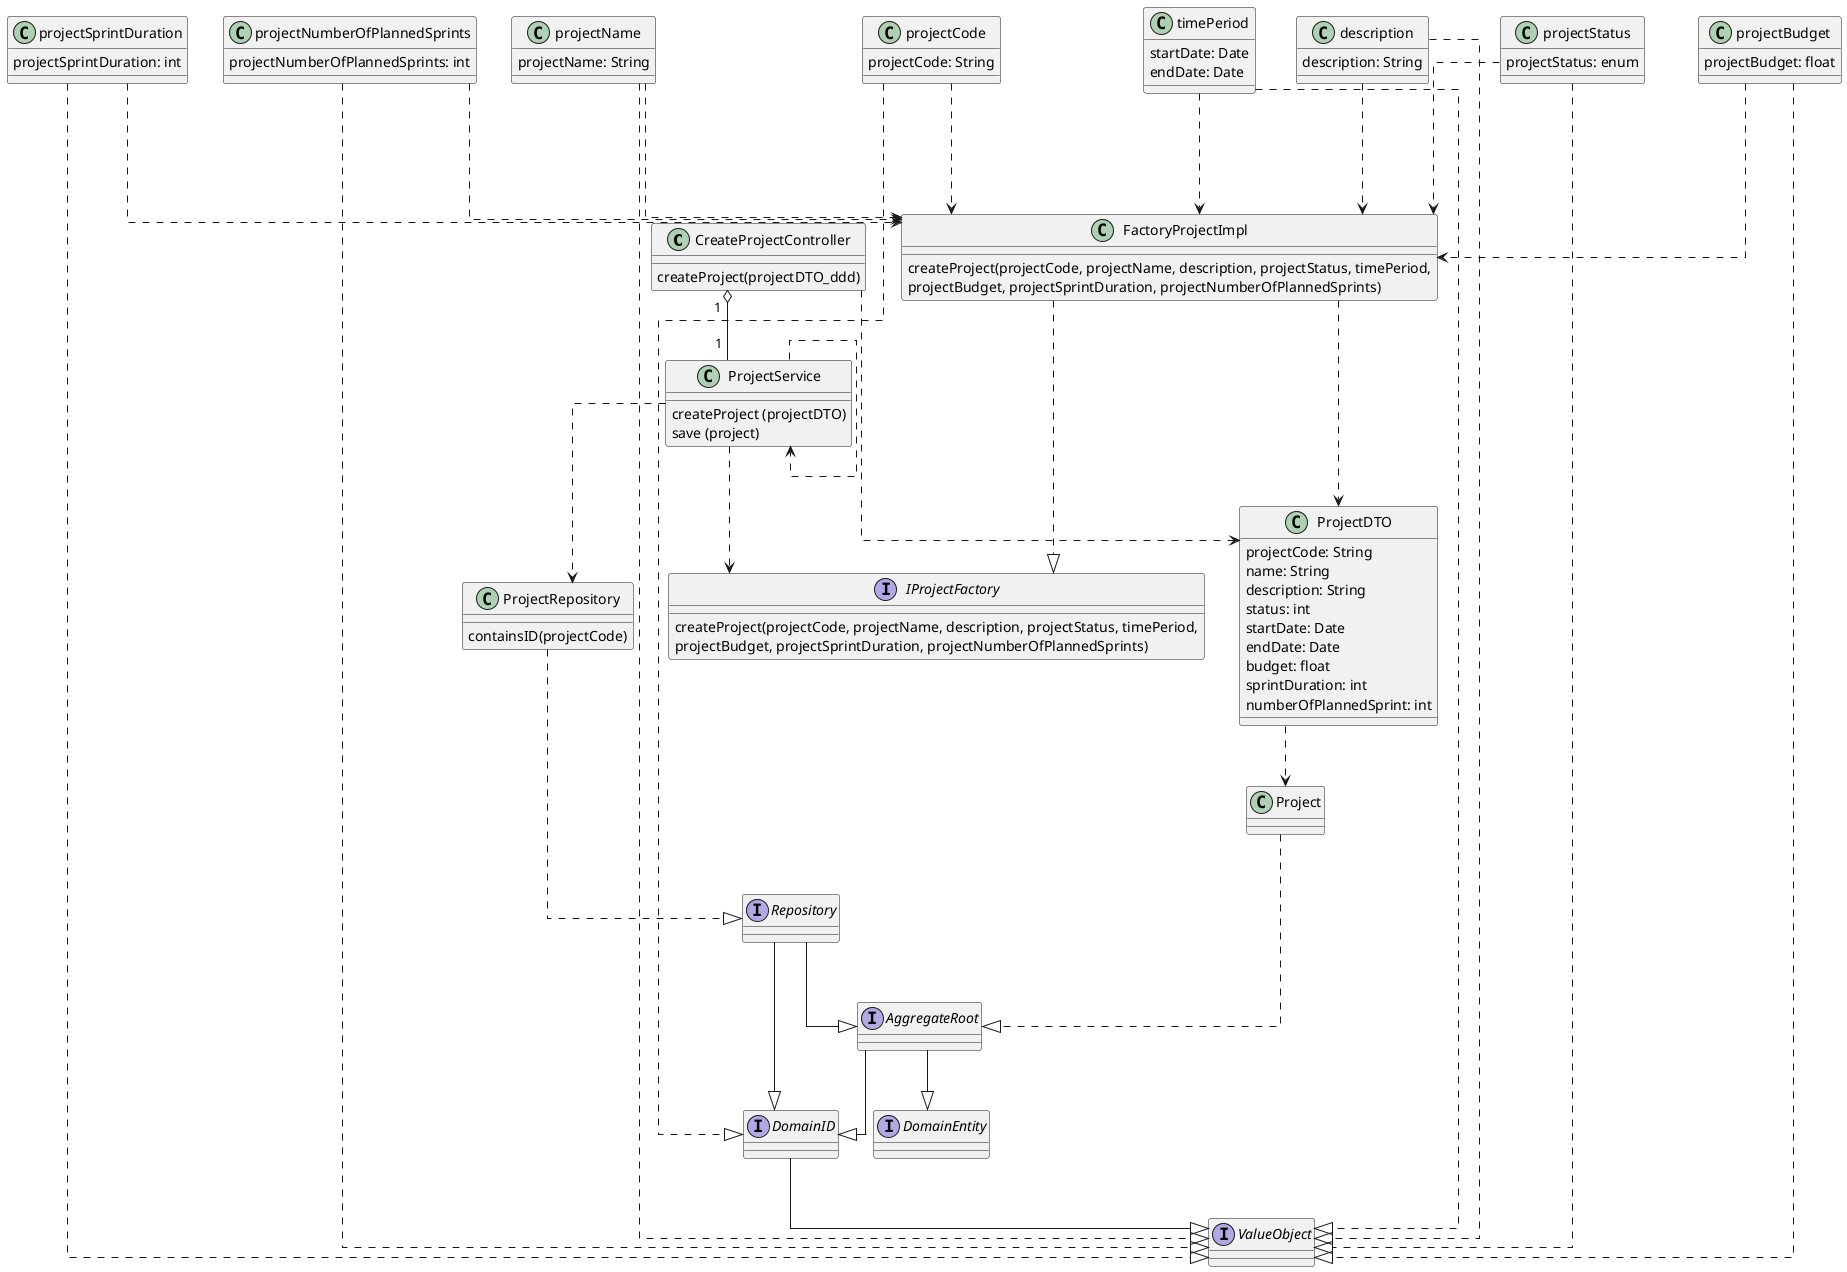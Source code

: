 @startuml
skinparam linetype ortho

class CreateProjectController {
createProject(projectDTO_ddd)
}

class ProjectService {
createProject (projectDTO)
save (project)
}

class ProjectRepository {
containsID(projectCode)
}

interface IProjectFactory {
createProject(projectCode, projectName, description, projectStatus, timePeriod,
 projectBudget, projectSprintDuration, projectNumberOfPlannedSprints)
}

class FactoryProjectImpl {
createProject(projectCode, projectName, description, projectStatus, timePeriod,
 projectBudget, projectSprintDuration, projectNumberOfPlannedSprints)
}

class Project {
}


class projectCode {
projectCode: String
}

class projectName {
projectName: String
}

class description {
description: String
}

class projectStatus {
projectStatus: enum
}

class timePeriod {
startDate: Date
endDate: Date
}

class projectBudget {
projectBudget: float
}

class projectSprintDuration {
projectSprintDuration: int
}

class projectNumberOfPlannedSprints {
projectNumberOfPlannedSprints: int
}

class ProjectDTO {
projectCode: String
name: String
description: String
status: int
startDate: Date
endDate: Date
budget: float
sprintDuration: int
numberOfPlannedSprint: int
}

interface ValueObject {
}

interface DomainID {
}

interface Repository {
}

interface AggregateRoot {
}

interface DomainEntity {
}

CreateProjectController "1" o--"1" ProjectService
ProjectDTO ..> Project
CreateProjectController ..> ProjectDTO
ProjectService ..> IProjectFactory
ProjectService ..> ProjectService


FactoryProjectImpl -..> ProjectDTO
ProjectService ..> ProjectRepository
FactoryProjectImpl -..|> IProjectFactory

projectCode -..> FactoryProjectImpl
projectName -..> FactoryProjectImpl
description -..> FactoryProjectImpl
projectStatus -..> FactoryProjectImpl
timePeriod -..> FactoryProjectImpl
projectBudget -..> FactoryProjectImpl
projectSprintDuration -..> FactoryProjectImpl
projectNumberOfPlannedSprints -..> FactoryProjectImpl

DomainID --|> ValueObject
Repository --|> DomainID
Repository --|> AggregateRoot
AggregateRoot --|> DomainID
AggregateRoot --|> DomainEntity

projectCode -..|> DomainID
projectName ..|> ValueObject
description -..|> ValueObject
projectStatus -..|> ValueObject
timePeriod -..|> ValueObject
projectBudget -..|> ValueObject
projectSprintDuration -..|> ValueObject
projectNumberOfPlannedSprints -..|> ValueObject

Project -..|> AggregateRoot
ProjectRepository -..|> Repository




@enduml